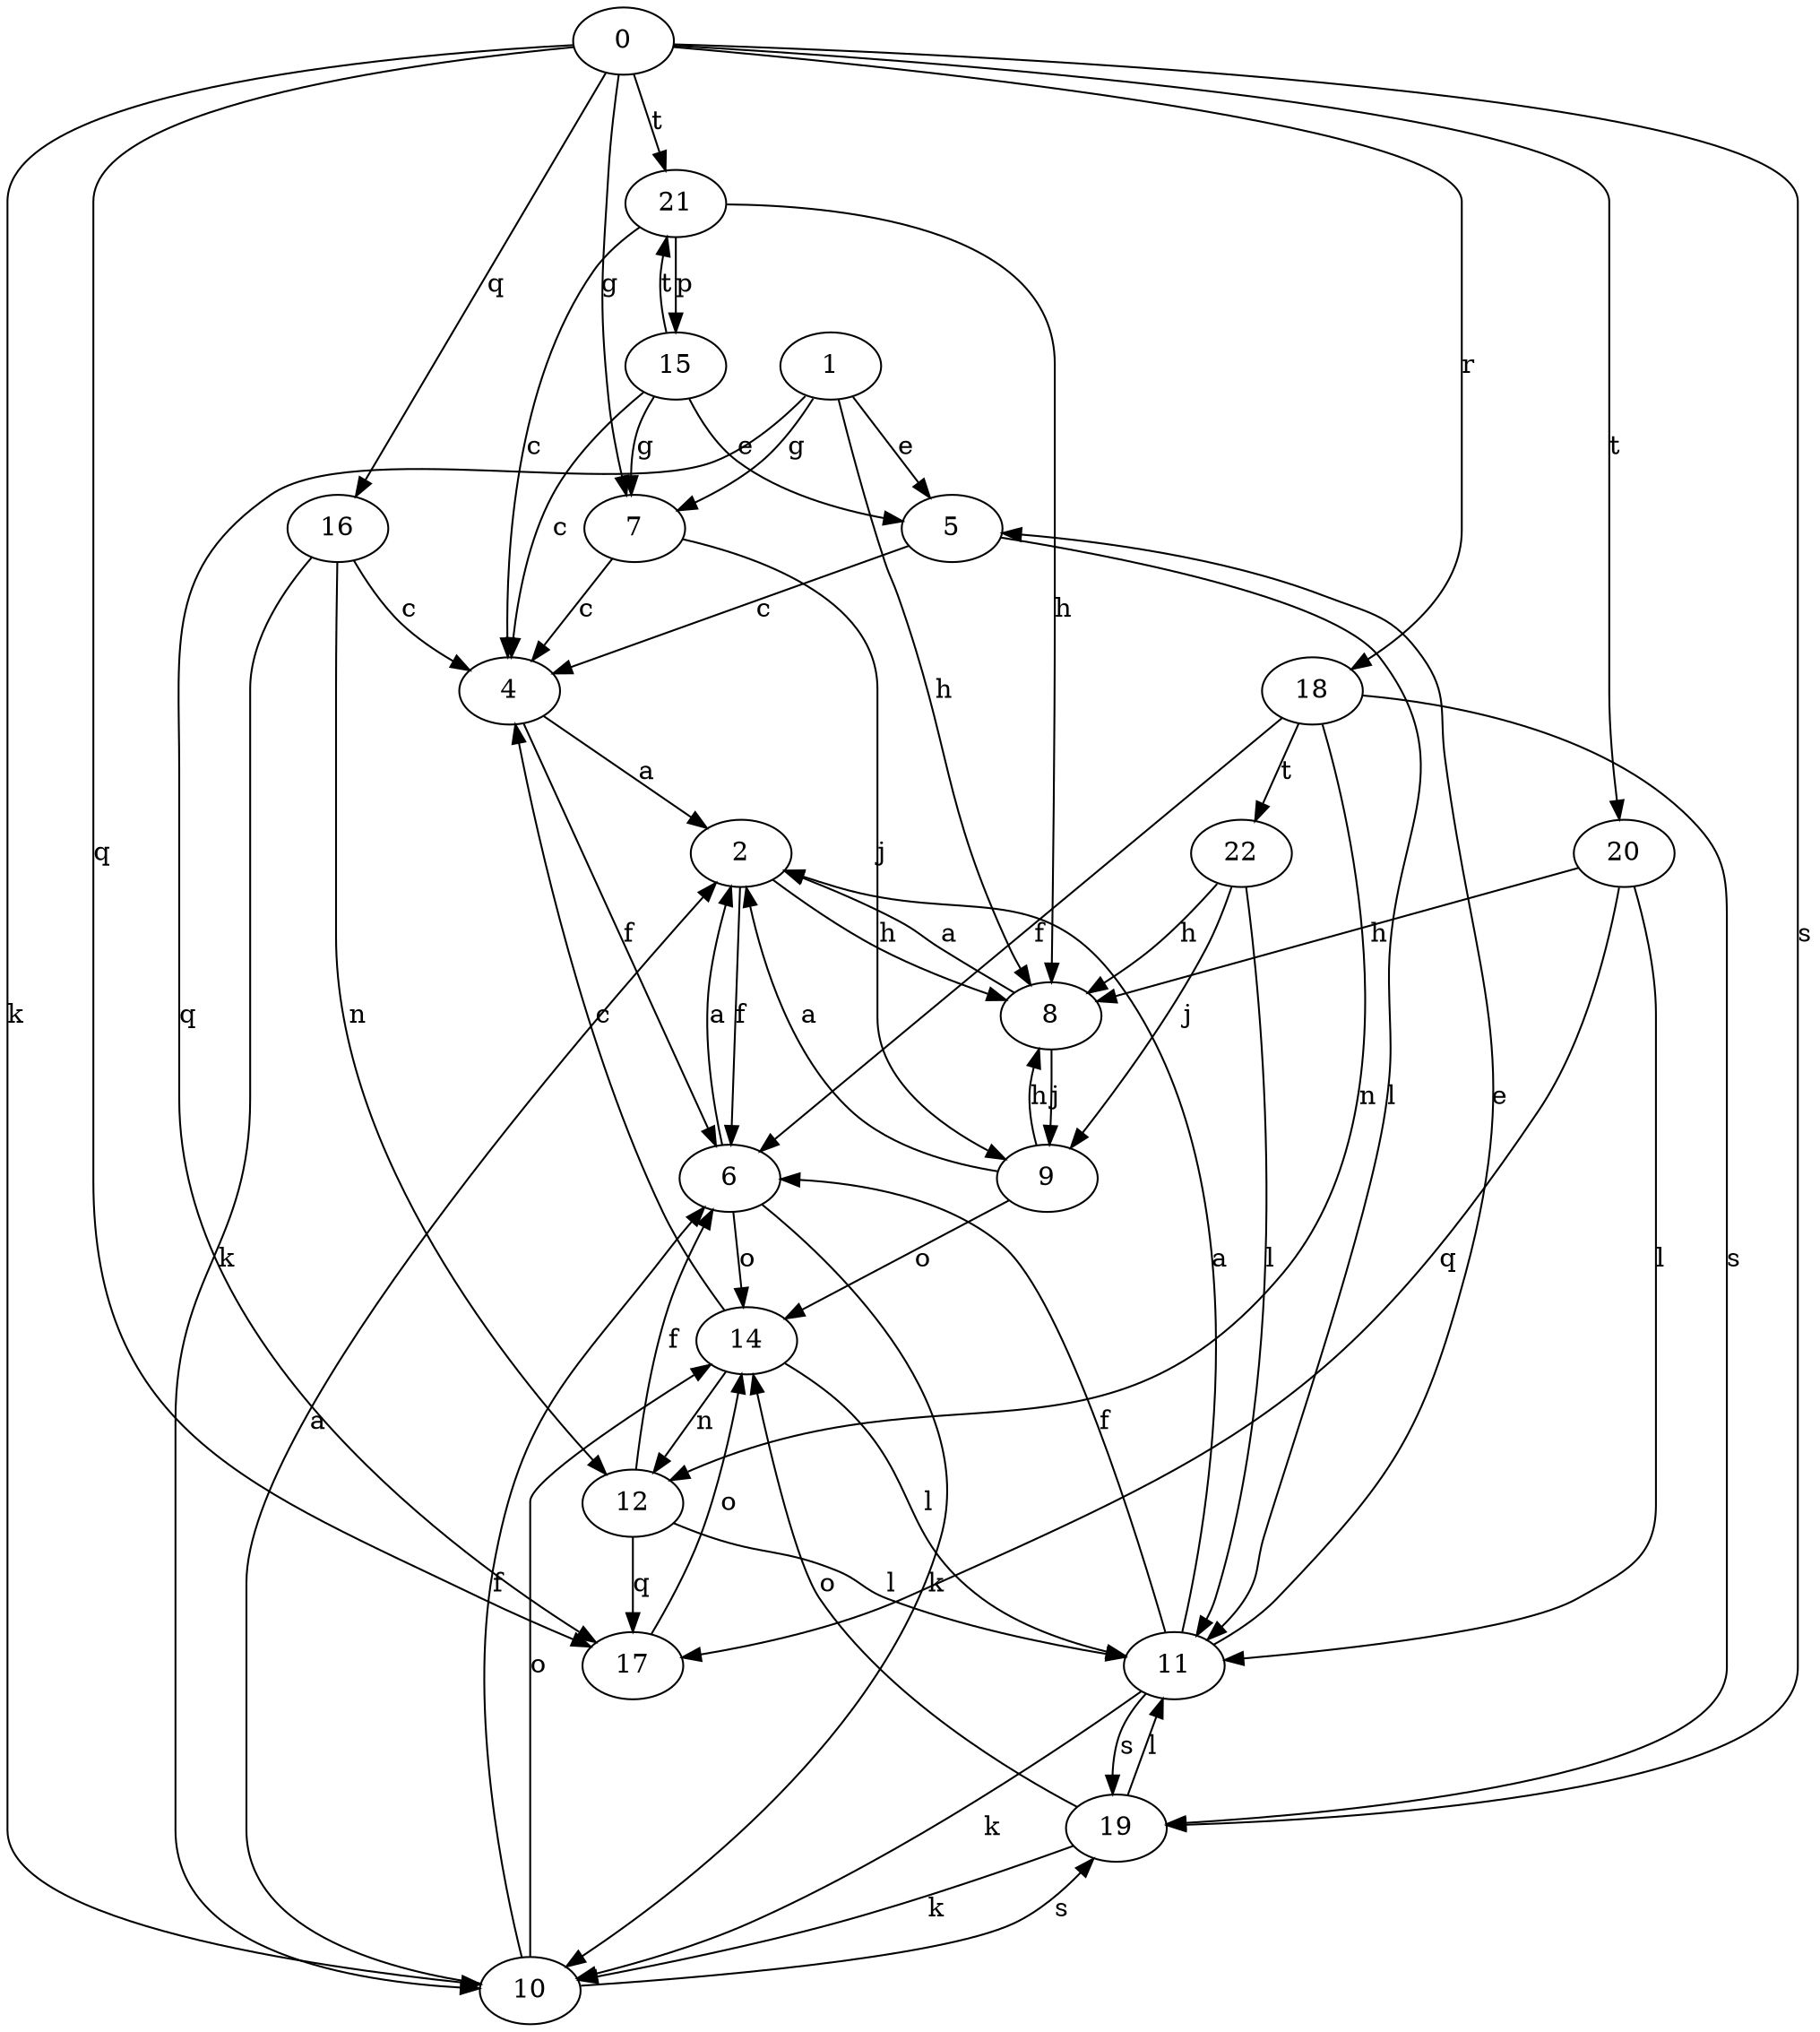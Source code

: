 strict digraph  {
1;
2;
4;
5;
6;
7;
0;
8;
9;
10;
11;
12;
14;
15;
16;
17;
18;
19;
20;
21;
22;
1 -> 5  [label=e];
1 -> 7  [label=g];
1 -> 8  [label=h];
1 -> 17  [label=q];
2 -> 6  [label=f];
2 -> 8  [label=h];
4 -> 2  [label=a];
4 -> 6  [label=f];
5 -> 4  [label=c];
5 -> 11  [label=l];
6 -> 2  [label=a];
6 -> 10  [label=k];
6 -> 14  [label=o];
7 -> 4  [label=c];
7 -> 9  [label=j];
0 -> 7  [label=g];
0 -> 10  [label=k];
0 -> 16  [label=q];
0 -> 17  [label=q];
0 -> 18  [label=r];
0 -> 19  [label=s];
0 -> 20  [label=t];
0 -> 21  [label=t];
8 -> 2  [label=a];
8 -> 9  [label=j];
9 -> 2  [label=a];
9 -> 8  [label=h];
9 -> 14  [label=o];
10 -> 2  [label=a];
10 -> 6  [label=f];
10 -> 14  [label=o];
10 -> 19  [label=s];
11 -> 2  [label=a];
11 -> 5  [label=e];
11 -> 6  [label=f];
11 -> 10  [label=k];
11 -> 19  [label=s];
12 -> 6  [label=f];
12 -> 11  [label=l];
12 -> 17  [label=q];
14 -> 4  [label=c];
14 -> 11  [label=l];
14 -> 12  [label=n];
15 -> 4  [label=c];
15 -> 5  [label=e];
15 -> 7  [label=g];
15 -> 21  [label=t];
16 -> 4  [label=c];
16 -> 10  [label=k];
16 -> 12  [label=n];
17 -> 14  [label=o];
18 -> 6  [label=f];
18 -> 12  [label=n];
18 -> 19  [label=s];
18 -> 22  [label=t];
19 -> 10  [label=k];
19 -> 11  [label=l];
19 -> 14  [label=o];
20 -> 8  [label=h];
20 -> 11  [label=l];
20 -> 17  [label=q];
21 -> 4  [label=c];
21 -> 8  [label=h];
21 -> 15  [label=p];
22 -> 8  [label=h];
22 -> 9  [label=j];
22 -> 11  [label=l];
}
